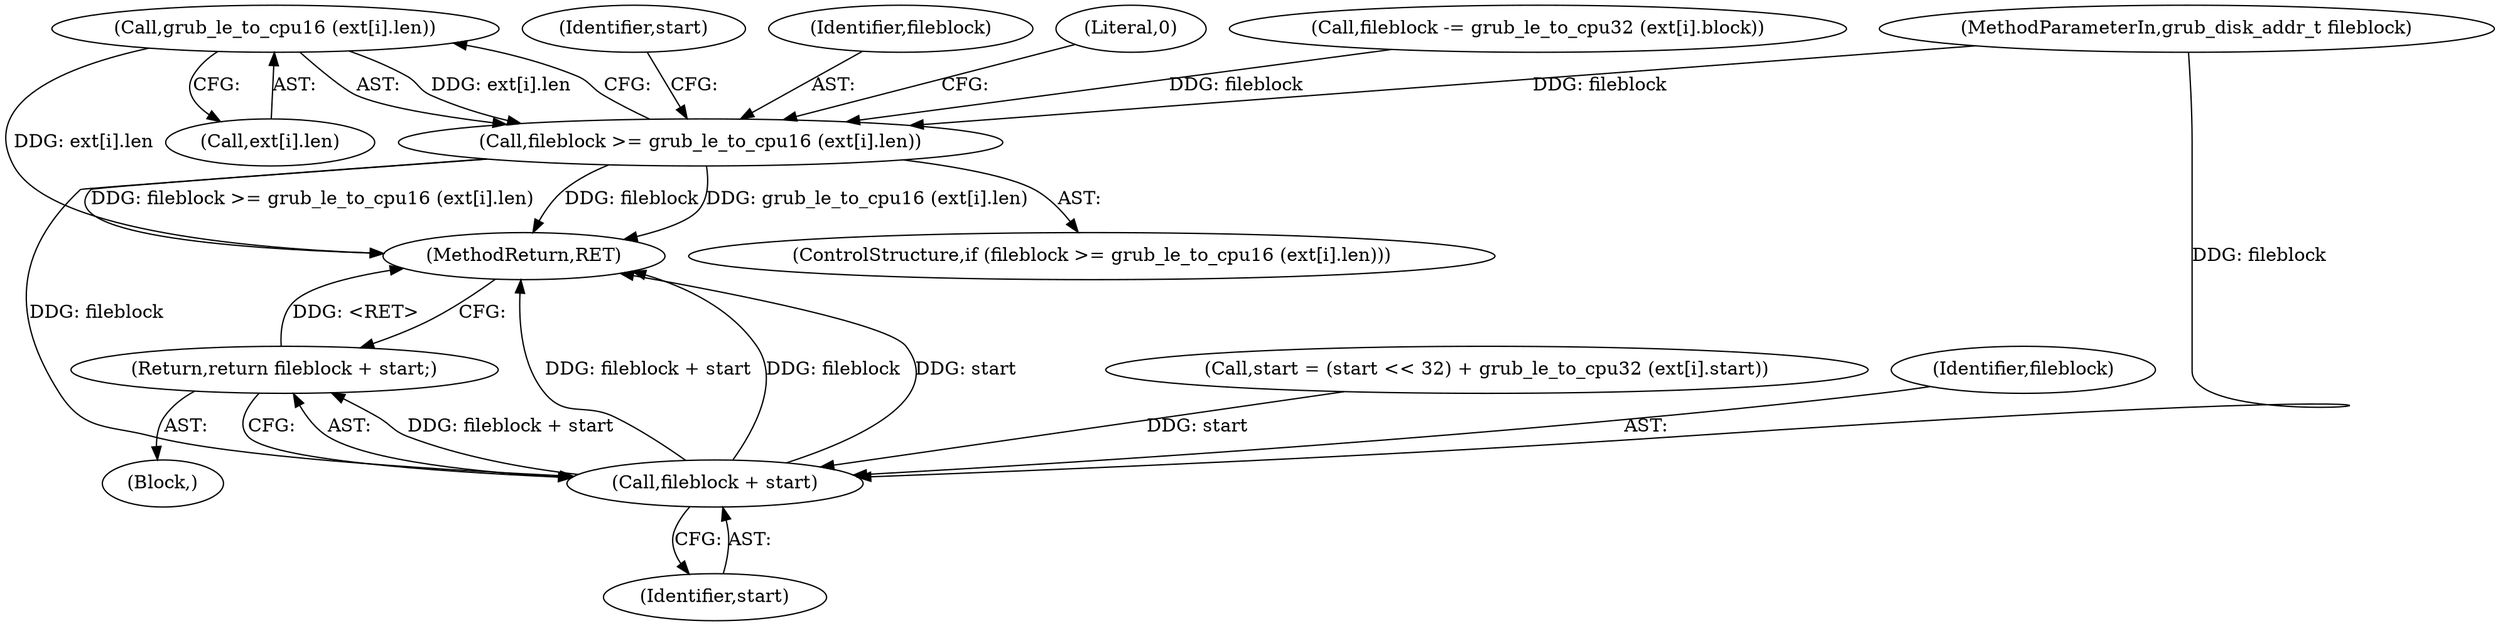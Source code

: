 digraph "0_radare2_796dd28aaa6b9fa76d99c42c4d5ff8b257cc2191_1@array" {
"1000218" [label="(Call,grub_le_to_cpu16 (ext[i].len))"];
"1000216" [label="(Call,fileblock >= grub_le_to_cpu16 (ext[i].len))"];
"1000250" [label="(Call,fileblock + start)"];
"1000249" [label="(Return,return fileblock + start;)"];
"1000230" [label="(Identifier,start)"];
"1000215" [label="(ControlStructure,if (fileblock >= grub_le_to_cpu16 (ext[i].len)))"];
"1000249" [label="(Return,return fileblock + start;)"];
"1000237" [label="(Call,start = (start << 32) + grub_le_to_cpu32 (ext[i].start))"];
"1000217" [label="(Identifier,fileblock)"];
"1000225" [label="(Literal,0)"];
"1000207" [label="(Call,fileblock -= grub_le_to_cpu32 (ext[i].block))"];
"1000250" [label="(Call,fileblock + start)"];
"1000218" [label="(Call,grub_le_to_cpu16 (ext[i].len))"];
"1000251" [label="(Identifier,fileblock)"];
"1000219" [label="(Call,ext[i].len)"];
"1000106" [label="(MethodParameterIn,grub_disk_addr_t fileblock)"];
"1000227" [label="(Block,)"];
"1000428" [label="(MethodReturn,RET)"];
"1000216" [label="(Call,fileblock >= grub_le_to_cpu16 (ext[i].len))"];
"1000252" [label="(Identifier,start)"];
"1000218" -> "1000216"  [label="AST: "];
"1000218" -> "1000219"  [label="CFG: "];
"1000219" -> "1000218"  [label="AST: "];
"1000216" -> "1000218"  [label="CFG: "];
"1000218" -> "1000428"  [label="DDG: ext[i].len"];
"1000218" -> "1000216"  [label="DDG: ext[i].len"];
"1000216" -> "1000215"  [label="AST: "];
"1000217" -> "1000216"  [label="AST: "];
"1000225" -> "1000216"  [label="CFG: "];
"1000230" -> "1000216"  [label="CFG: "];
"1000216" -> "1000428"  [label="DDG: fileblock >= grub_le_to_cpu16 (ext[i].len)"];
"1000216" -> "1000428"  [label="DDG: fileblock"];
"1000216" -> "1000428"  [label="DDG: grub_le_to_cpu16 (ext[i].len)"];
"1000207" -> "1000216"  [label="DDG: fileblock"];
"1000106" -> "1000216"  [label="DDG: fileblock"];
"1000216" -> "1000250"  [label="DDG: fileblock"];
"1000250" -> "1000249"  [label="AST: "];
"1000250" -> "1000252"  [label="CFG: "];
"1000251" -> "1000250"  [label="AST: "];
"1000252" -> "1000250"  [label="AST: "];
"1000249" -> "1000250"  [label="CFG: "];
"1000250" -> "1000428"  [label="DDG: fileblock"];
"1000250" -> "1000428"  [label="DDG: start"];
"1000250" -> "1000428"  [label="DDG: fileblock + start"];
"1000250" -> "1000249"  [label="DDG: fileblock + start"];
"1000106" -> "1000250"  [label="DDG: fileblock"];
"1000237" -> "1000250"  [label="DDG: start"];
"1000249" -> "1000227"  [label="AST: "];
"1000428" -> "1000249"  [label="CFG: "];
"1000249" -> "1000428"  [label="DDG: <RET>"];
}
